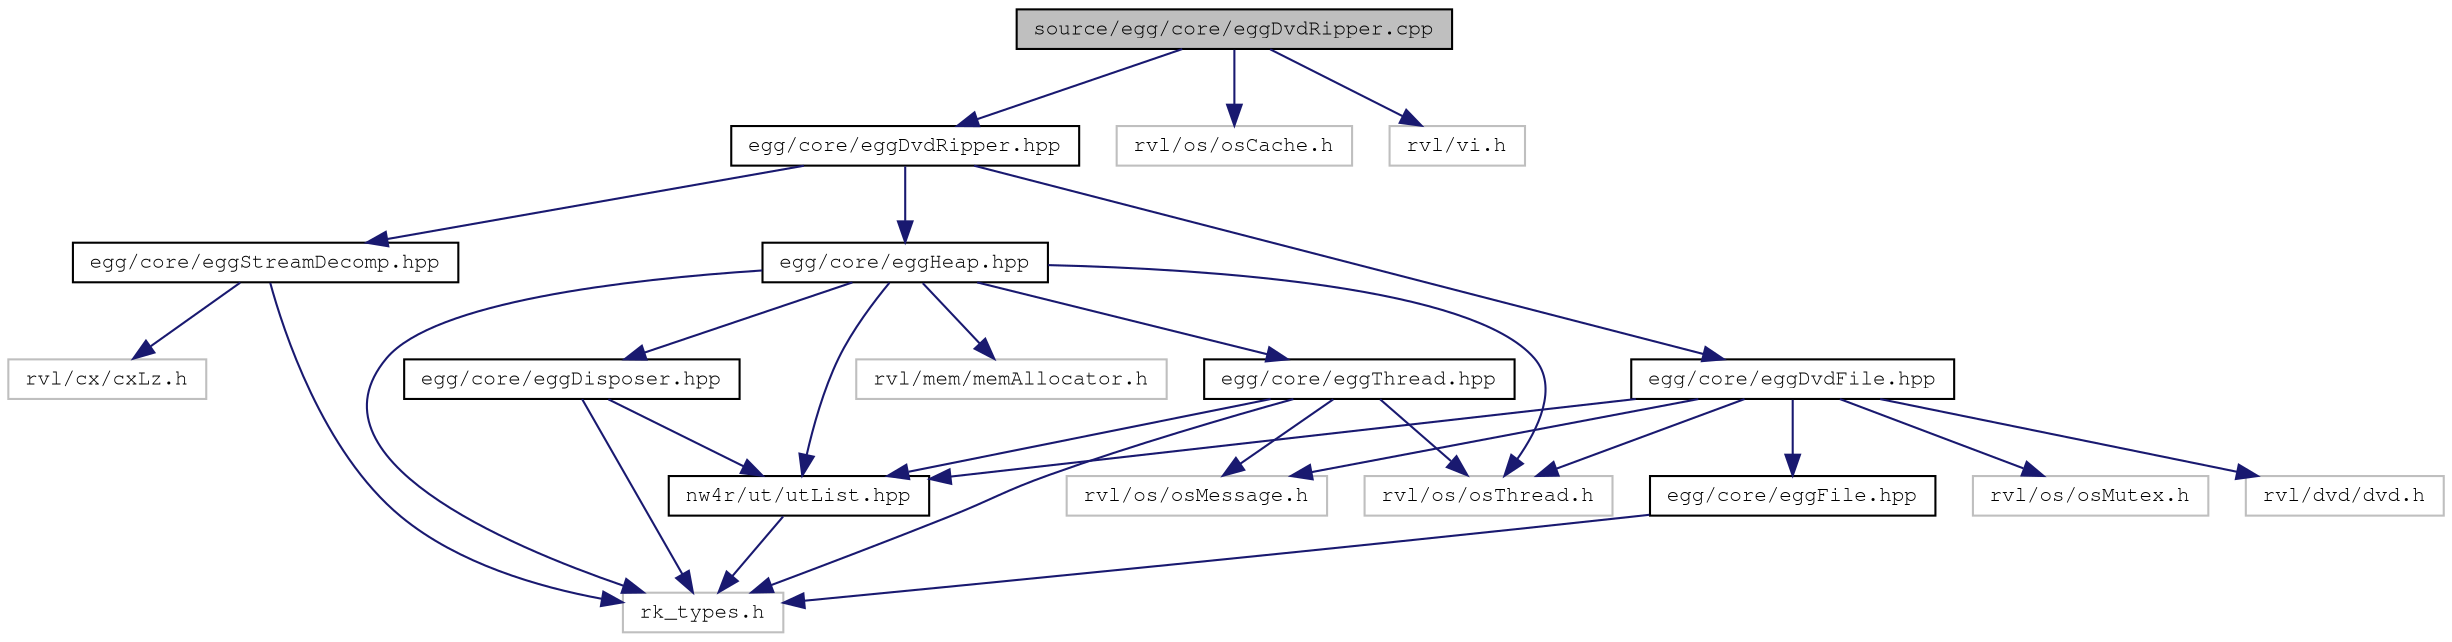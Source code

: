 digraph "source/egg/core/eggDvdRipper.cpp"
{
 // LATEX_PDF_SIZE
  edge [fontname="FreeMono",fontsize="10",labelfontname="FreeMono",labelfontsize="10"];
  node [fontname="FreeMono",fontsize="10",shape=record];
  Node1 [label="source/egg/core/eggDvdRipper.cpp",height=0.2,width=0.4,color="black", fillcolor="grey75", style="filled", fontcolor="black",tooltip="Implementations for the EGG DVD ripper."];
  Node1 -> Node2 [color="midnightblue",fontsize="10",style="solid",fontname="FreeMono"];
  Node2 [label="egg/core/eggDvdRipper.hpp",height=0.2,width=0.4,color="black", fillcolor="white", style="filled",URL="$egg_dvd_ripper_8hpp.html",tooltip="Headers for the EGG DVD ripper."];
  Node2 -> Node3 [color="midnightblue",fontsize="10",style="solid",fontname="FreeMono"];
  Node3 [label="egg/core/eggDvdFile.hpp",height=0.2,width=0.4,color="black", fillcolor="white", style="filled",URL="$egg_dvd_file_8hpp.html",tooltip="Implementation of File for files on the DVD (read-only)."];
  Node3 -> Node4 [color="midnightblue",fontsize="10",style="solid",fontname="FreeMono"];
  Node4 [label="egg/core/eggFile.hpp",height=0.2,width=0.4,color="black", fillcolor="white", style="filled",URL="$egg_file_8hpp.html",tooltip="Base file class."];
  Node4 -> Node5 [color="midnightblue",fontsize="10",style="solid",fontname="FreeMono"];
  Node5 [label="rk_types.h",height=0.2,width=0.4,color="grey75", fillcolor="white", style="filled",tooltip=" "];
  Node3 -> Node6 [color="midnightblue",fontsize="10",style="solid",fontname="FreeMono"];
  Node6 [label="nw4r/ut/utList.hpp",height=0.2,width=0.4,color="black", fillcolor="white", style="filled",URL="$ut_list_8hpp_source.html",tooltip=" "];
  Node6 -> Node5 [color="midnightblue",fontsize="10",style="solid",fontname="FreeMono"];
  Node3 -> Node7 [color="midnightblue",fontsize="10",style="solid",fontname="FreeMono"];
  Node7 [label="rvl/os/osMessage.h",height=0.2,width=0.4,color="grey75", fillcolor="white", style="filled",tooltip=" "];
  Node3 -> Node8 [color="midnightblue",fontsize="10",style="solid",fontname="FreeMono"];
  Node8 [label="rvl/os/osMutex.h",height=0.2,width=0.4,color="grey75", fillcolor="white", style="filled",tooltip=" "];
  Node3 -> Node9 [color="midnightblue",fontsize="10",style="solid",fontname="FreeMono"];
  Node9 [label="rvl/os/osThread.h",height=0.2,width=0.4,color="grey75", fillcolor="white", style="filled",tooltip=" "];
  Node3 -> Node10 [color="midnightblue",fontsize="10",style="solid",fontname="FreeMono"];
  Node10 [label="rvl/dvd/dvd.h",height=0.2,width=0.4,color="grey75", fillcolor="white", style="filled",tooltip=" "];
  Node2 -> Node11 [color="midnightblue",fontsize="10",style="solid",fontname="FreeMono"];
  Node11 [label="egg/core/eggHeap.hpp",height=0.2,width=0.4,color="black", fillcolor="white", style="filled",URL="$egg_heap_8hpp.html",tooltip="Base Heap class."];
  Node11 -> Node12 [color="midnightblue",fontsize="10",style="solid",fontname="FreeMono"];
  Node12 [label="egg/core/eggDisposer.hpp",height=0.2,width=0.4,color="black", fillcolor="white", style="filled",URL="$egg_disposer_8hpp.html",tooltip="Headers for EGG::Disposer."];
  Node12 -> Node6 [color="midnightblue",fontsize="10",style="solid",fontname="FreeMono"];
  Node12 -> Node5 [color="midnightblue",fontsize="10",style="solid",fontname="FreeMono"];
  Node11 -> Node6 [color="midnightblue",fontsize="10",style="solid",fontname="FreeMono"];
  Node11 -> Node5 [color="midnightblue",fontsize="10",style="solid",fontname="FreeMono"];
  Node11 -> Node9 [color="midnightblue",fontsize="10",style="solid",fontname="FreeMono"];
  Node11 -> Node13 [color="midnightblue",fontsize="10",style="solid",fontname="FreeMono"];
  Node13 [label="rvl/mem/memAllocator.h",height=0.2,width=0.4,color="grey75", fillcolor="white", style="filled",tooltip=" "];
  Node11 -> Node14 [color="midnightblue",fontsize="10",style="solid",fontname="FreeMono"];
  Node14 [label="egg/core/eggThread.hpp",height=0.2,width=0.4,color="black", fillcolor="white", style="filled",URL="$egg_thread_8hpp.html",tooltip="Thread class for extending."];
  Node14 -> Node6 [color="midnightblue",fontsize="10",style="solid",fontname="FreeMono"];
  Node14 -> Node5 [color="midnightblue",fontsize="10",style="solid",fontname="FreeMono"];
  Node14 -> Node7 [color="midnightblue",fontsize="10",style="solid",fontname="FreeMono"];
  Node14 -> Node9 [color="midnightblue",fontsize="10",style="solid",fontname="FreeMono"];
  Node2 -> Node15 [color="midnightblue",fontsize="10",style="solid",fontname="FreeMono"];
  Node15 [label="egg/core/eggStreamDecomp.hpp",height=0.2,width=0.4,color="black", fillcolor="white", style="filled",URL="$egg_stream_decomp_8hpp.html",tooltip="Wrappers for the CX streaming decompressors."];
  Node15 -> Node5 [color="midnightblue",fontsize="10",style="solid",fontname="FreeMono"];
  Node15 -> Node16 [color="midnightblue",fontsize="10",style="solid",fontname="FreeMono"];
  Node16 [label="rvl/cx/cxLz.h",height=0.2,width=0.4,color="grey75", fillcolor="white", style="filled",tooltip=" "];
  Node1 -> Node17 [color="midnightblue",fontsize="10",style="solid",fontname="FreeMono"];
  Node17 [label="rvl/os/osCache.h",height=0.2,width=0.4,color="grey75", fillcolor="white", style="filled",tooltip=" "];
  Node1 -> Node18 [color="midnightblue",fontsize="10",style="solid",fontname="FreeMono"];
  Node18 [label="rvl/vi.h",height=0.2,width=0.4,color="grey75", fillcolor="white", style="filled",tooltip=" "];
}
